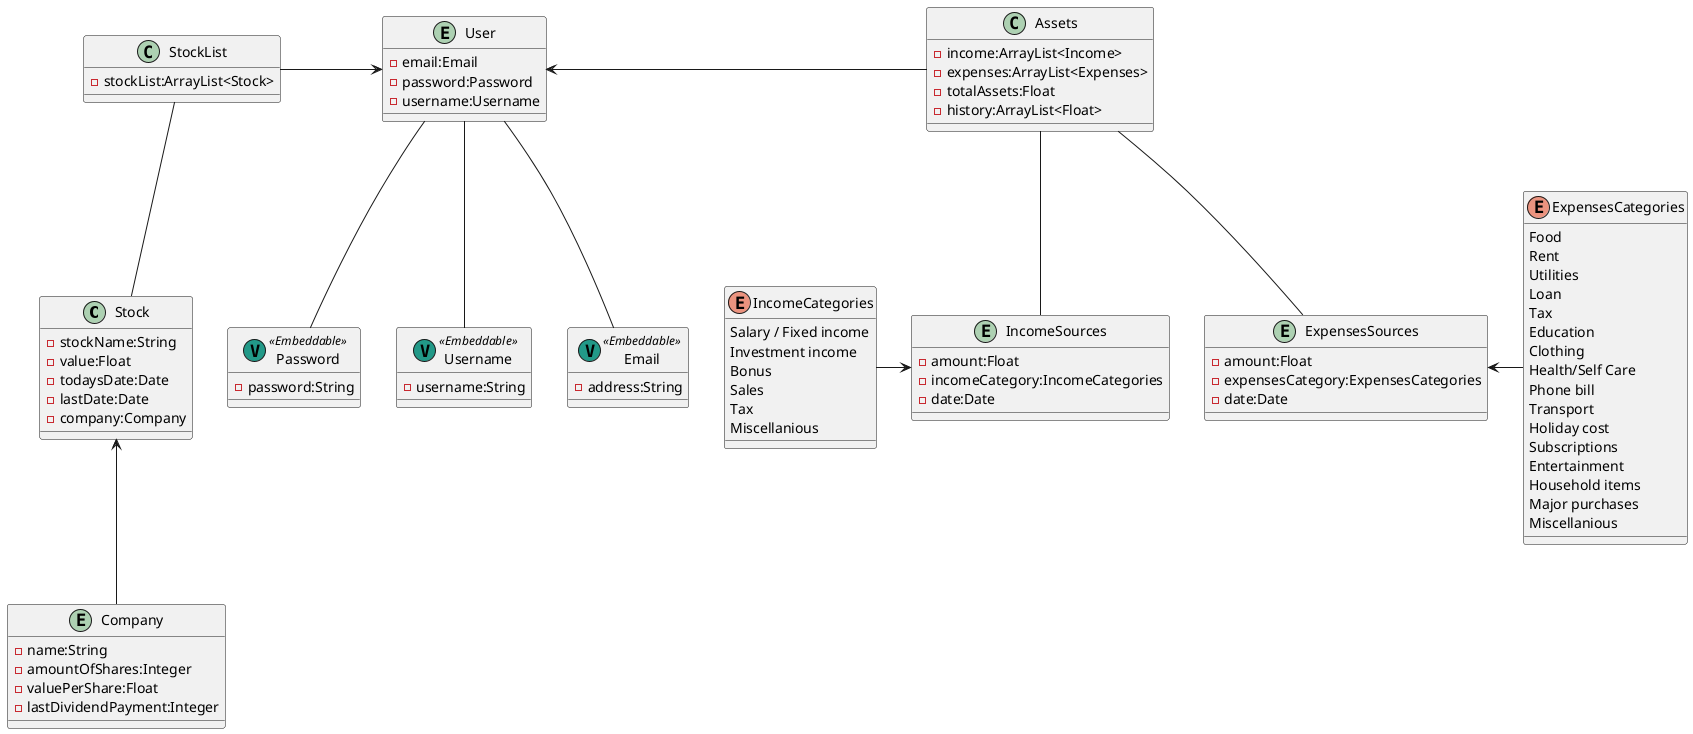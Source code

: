 @startuml

class Stock{
 -stockName:String
 -value:Float
 -todaysDate:Date
 -lastDate:Date
 -company:Company
 }

entity Company{
 -name:String
 -amountOfShares:Integer
 -valuePerShare:Float
 -lastDividendPayment:Integer
}

class StockList{
 -stockList:ArrayList<Stock>
}

entity User{
 -email:Email
 -password:Password
 -username:Username
}

class Assets{
 -income:ArrayList<Income>
 -expenses:ArrayList<Expenses>
 -totalAssets:Float
 -history:ArrayList<Float>
}

entity IncomeSources{
 -amount:Float
 -incomeCategory:IncomeCategories
 -date:Date
}

entity ExpensesSources{
 -amount:Float
 -expensesCategory:ExpensesCategories
 -date:Date
}

class Email<< (V, #229988) Embeddable>>{
 -address:String
}

class Password<< (V, #229988) Embeddable>>{
 -password:String
}

class Username<< (V, #229988) Embeddable>>{
 -username:String
}

enum IncomeCategories{
 Salary / Fixed income
 Investment income
 Bonus
 Sales
 Tax
 Miscellanious
}
enum ExpensesCategories{
 Food
 Rent
 Utilities
 Loan
 Tax
 Education
 Clothing
 Health/Self Care
 Phone bill
 Transport
 Holiday cost
 Subscriptions
 Entertainment
 Household items
 Major purchases
 Miscellanious
}

StockList -- Stock
Assets -down- IncomeSources
Assets -down- ExpensesSources
User -down- Username
User -down- Email
User -down- Password
User <-right- Assets
User <-left- StockList
IncomeSources <-left- IncomeCategories
ExpensesSources <-right- ExpensesCategories
Stock <-down- Company
@enduml